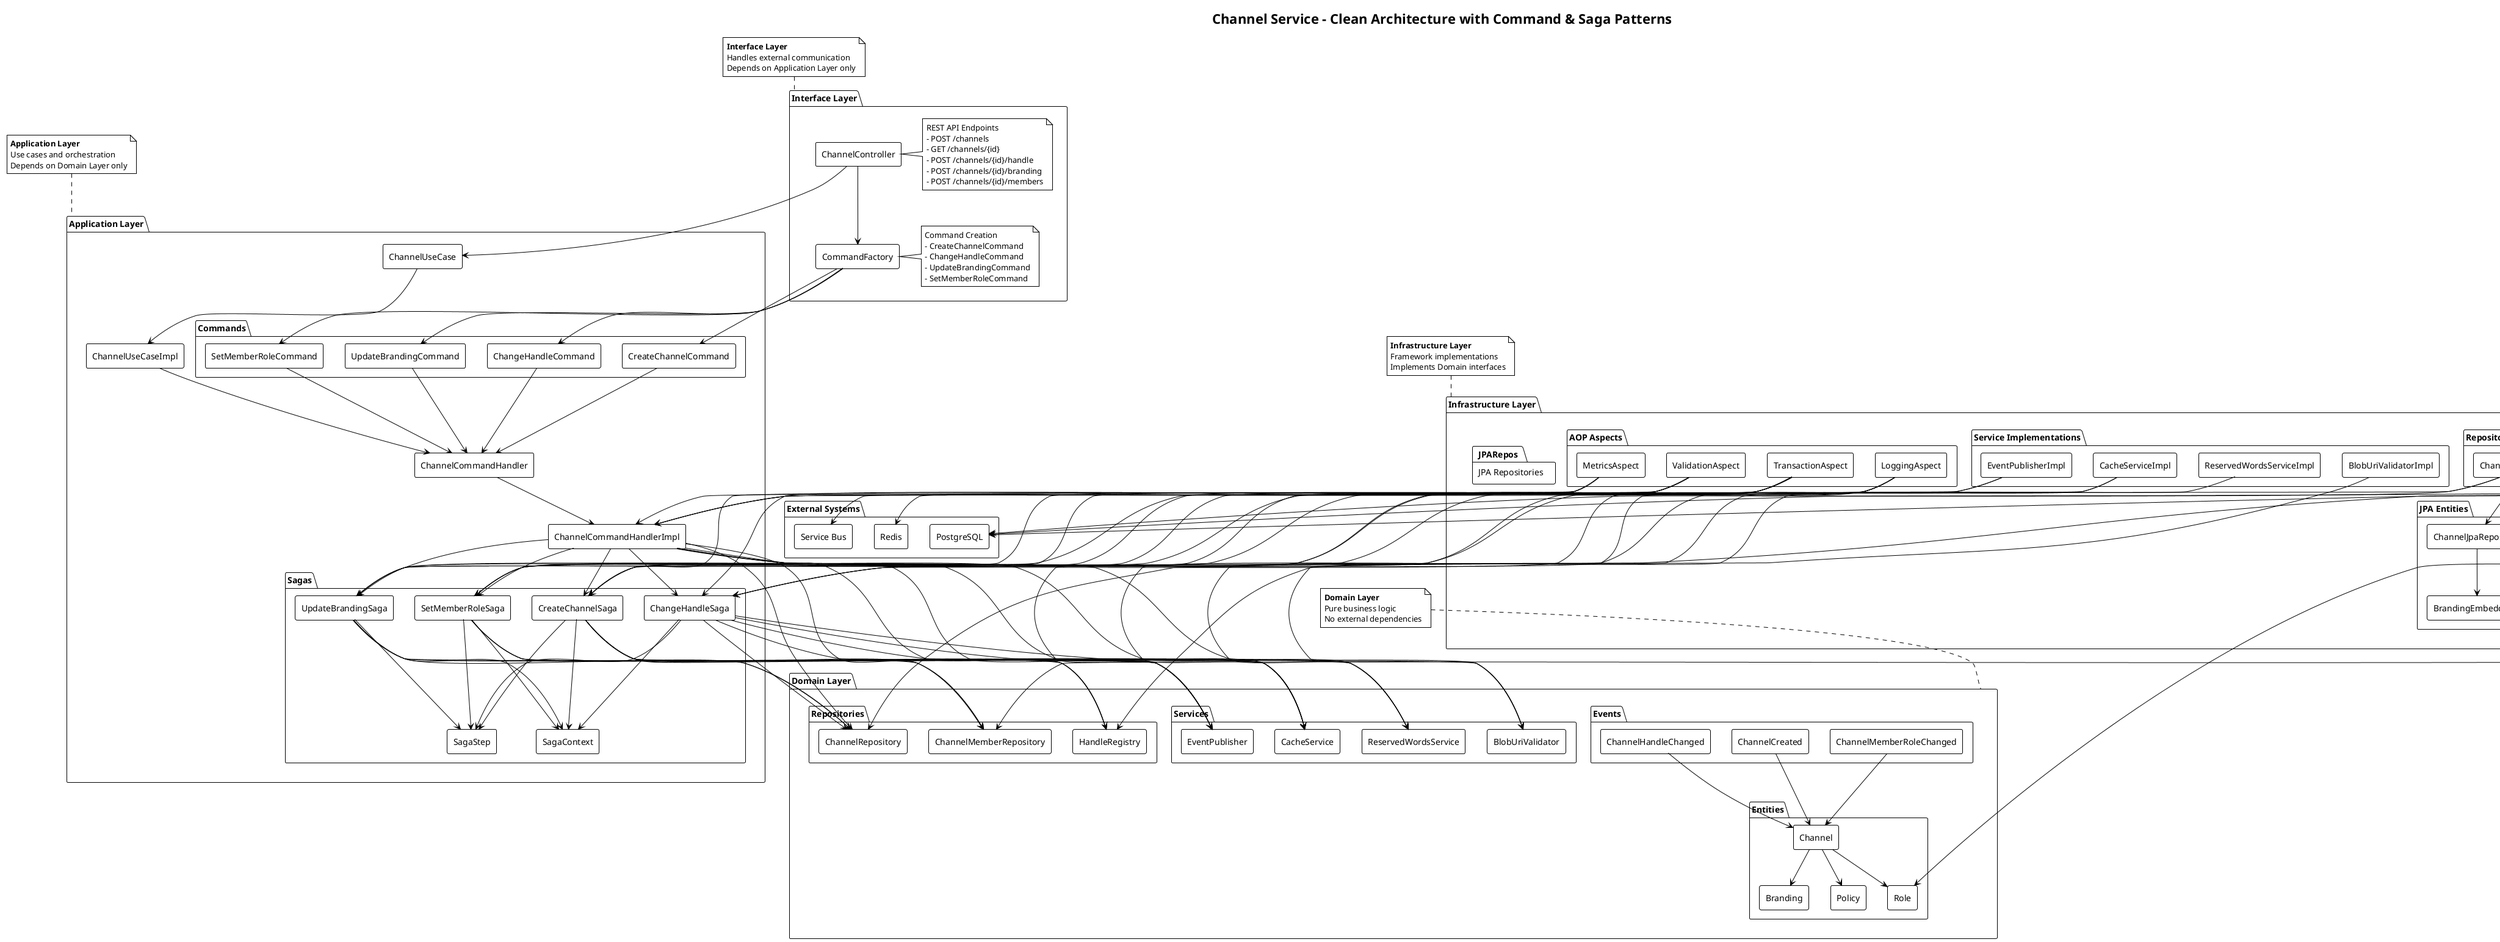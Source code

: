 @startuml ChannelServiceArchitecture

!theme plain
skinparam backgroundColor #FFFFFF
skinparam componentStyle rectangle

title Channel Service - Clean Architecture with Command & Saga Patterns

package "Interface Layer" as InterfaceLayer {
    component [ChannelController] as Controller
    component [CommandFactory] as Factory
    note right of Controller : REST API Endpoints\n- POST /channels\n- GET /channels/{id}\n- POST /channels/{id}/handle\n- POST /channels/{id}/branding\n- POST /channels/{id}/members
    note right of Factory : Command Creation\n- CreateChannelCommand\n- ChangeHandleCommand\n- UpdateBrandingCommand\n- SetMemberRoleCommand
}

package "Application Layer" as ApplicationLayer {
    component [ChannelUseCase] as UseCase
    component [ChannelUseCaseImpl] as UseCaseImpl
    component [ChannelCommandHandler] as CommandHandler
    component [ChannelCommandHandlerImpl] as CommandHandlerImpl
    
    package "Commands" as Commands {
        component [CreateChannelCommand] as CreateCmd
        component [ChangeHandleCommand] as ChangeCmd
        component [UpdateBrandingCommand] as UpdateCmd
        component [SetMemberRoleCommand] as SetRoleCmd
    }
    
    package "Sagas" as Sagas {
        component [CreateChannelSaga] as CreateSaga
        component [ChangeHandleSaga] as ChangeSaga
        component [UpdateBrandingSaga] as UpdateSaga
        component [SetMemberRoleSaga] as SetRoleSaga
        
        component [SagaContext] as Context
        component [SagaStep] as Step
    }
}

package "Domain Layer" as DomainLayer {
    package "Entities" as Entities {
        component [Channel] as ChannelEntity
        component [Branding] as BrandingEntity
        component [Policy] as PolicyEntity
        component [Role] as RoleEntity
    }
    
    package "Events" as Events {
        component [ChannelCreated] as CreatedEvent
        component [ChannelHandleChanged] as HandleEvent
        component [ChannelMemberRoleChanged] as RoleEvent
    }
    
    package "Repositories" as Repositories {
        component [ChannelRepository] as ChannelRepo
        component [HandleRegistry] as HandleRepo
        component [ChannelMemberRepository] as MemberRepo
    }
    
    package "Services" as Services {
        component [EventPublisher] as EventService
        component [CacheService] as CacheService
        component [BlobUriValidator] as BlobService
        component [ReservedWordsService] as ReservedService
    }
}

package "Infrastructure Layer" as InfrastructureLayer {
    package "JPA Entities" as JPAEntities {
        component [ChannelEntity] as ChannelJPA
        component [HandleEntity] as HandleJPA
        component [ChannelMemberEntity] as MemberJPA
        component [BrandingEmbeddable] as BrandingJPA
        component [PolicyEmbeddable] as PolicyJPA
    }
    
    package "Repository Implementations" as RepoImpls {
        component [ChannelRepositoryImpl] as ChannelRepoImpl
        component [HandleRegistryImpl] as HandleRepoImpl
        component [ChannelMemberRepositoryImpl] as MemberRepoImpl
    }
    
    package "Service Implementations" as ServiceImpls {
        component [EventPublisherImpl] as EventServiceImpl
        component [CacheServiceImpl] as CacheServiceImpl
        component [BlobUriValidatorImpl] as BlobServiceImpl
        component [ReservedWordsServiceImpl] as ReservedServiceImpl
    }
    
    package "AOP Aspects" as AOPAspects {
        component [LoggingAspect] as Logging
        component [MetricsAspect] as Metrics
        component [ValidationAspect] as Validation
        component [TransactionAspect] as Transaction
    }
    
    package "JPA Repositories" as JPARepos {
        component [ChannelJpaRepository] as ChannelJPA
        component [HandleJpaRepository] as HandleJPA
        component [ChannelMemberJpaRepository] as MemberJPA
    }
}

package "External Systems" as External {
    component [PostgreSQL] as Database
    component [Redis] as Cache
    component [Service Bus] as Messaging
}

' Interface Layer Dependencies
Controller --> UseCase
Controller --> Factory
Factory --> CreateCmd
Factory --> ChangeCmd
Factory --> UpdateCmd
Factory --> SetRoleCmd

' Application Layer Dependencies
UseCase --> UseCaseImpl
UseCaseImpl --> CommandHandler
CommandHandler --> CommandHandlerImpl
CommandHandlerImpl --> CreateSaga
CommandHandlerImpl --> ChangeSaga
CommandHandlerImpl --> UpdateSaga
CommandHandlerImpl --> SetRoleSaga

CreateCmd --> CommandHandler
ChangeCmd --> CommandHandler
UpdateCmd --> CommandHandler
SetRoleCmd --> CommandHandler

CreateSaga --> Context
ChangeSaga --> Context
UpdateSaga --> Context
SetRoleSaga --> Context
CreateSaga --> Step
ChangeSaga --> Step
UpdateSaga --> Step
SetRoleSaga --> Step

' Domain Layer Dependencies (Application -> Domain)
CommandHandlerImpl --> ChannelRepo
CommandHandlerImpl --> HandleRepo
CommandHandlerImpl --> MemberRepo
CommandHandlerImpl --> EventService
CommandHandlerImpl --> CacheService
CommandHandlerImpl --> BlobService
CommandHandlerImpl --> ReservedService

CreateSaga --> ChannelRepo
CreateSaga --> HandleRepo
CreateSaga --> MemberRepo
CreateSaga --> EventService
CreateSaga --> CacheService
CreateSaga --> ReservedService

ChangeSaga --> ChannelRepo
ChangeSaga --> HandleRepo
ChangeSaga --> EventService
ChangeSaga --> CacheService
ChangeSaga --> ReservedService

UpdateSaga --> ChannelRepo
UpdateSaga --> EventService
UpdateSaga --> BlobService

SetRoleSaga --> MemberRepo
SetRoleSaga --> EventService
SetRoleSaga --> CacheService

' Domain Layer Internal Dependencies
ChannelEntity --> BrandingEntity
ChannelEntity --> PolicyEntity
ChannelEntity --> RoleEntity

CreatedEvent --> ChannelEntity
HandleEvent --> ChannelEntity
RoleEvent --> ChannelEntity

' Infrastructure Layer Dependencies (Infrastructure -> Domain)
ChannelRepoImpl --> ChannelRepo
HandleRepoImpl --> HandleRepo
MemberRepoImpl --> MemberRepo
EventServiceImpl --> EventService
CacheServiceImpl --> CacheService
BlobServiceImpl --> BlobService
ReservedServiceImpl --> ReservedService

' Infrastructure Layer Internal Dependencies
ChannelRepoImpl --> ChannelJPA
HandleRepoImpl --> HandleJPA
MemberRepoImpl --> MemberJPA

ChannelJPA --> BrandingJPA
ChannelJPA --> PolicyJPA
MemberJPA --> RoleEntity

' External System Dependencies
ChannelRepoImpl --> Database
HandleRepoImpl --> Database
MemberRepoImpl --> Database
CacheServiceImpl --> Cache
EventServiceImpl --> Messaging

' AOP Dependencies
Logging --> CommandHandlerImpl
Logging --> CreateSaga
Logging --> ChangeSaga
Logging --> UpdateSaga
Logging --> SetRoleSaga

Metrics --> CommandHandlerImpl
Metrics --> CreateSaga
Metrics --> ChangeSaga
Metrics --> UpdateSaga
Metrics --> SetRoleSaga

Validation --> CommandHandlerImpl
Validation --> CreateSaga
Validation --> ChangeSaga
Validation --> UpdateSaga
Validation --> SetRoleSaga

Transaction --> CommandHandlerImpl
Transaction --> CreateSaga
Transaction --> ChangeSaga
Transaction --> UpdateSaga
Transaction --> SetRoleSaga

note top of InterfaceLayer : **Interface Layer**\nHandles external communication\nDepends on Application Layer only
note top of ApplicationLayer : **Application Layer**\nUse cases and orchestration\nDepends on Domain Layer only
note top of DomainLayer : **Domain Layer**\nPure business logic\nNo external dependencies
note top of InfrastructureLayer : **Infrastructure Layer**\nFramework implementations\nImplements Domain interfaces

@enduml
